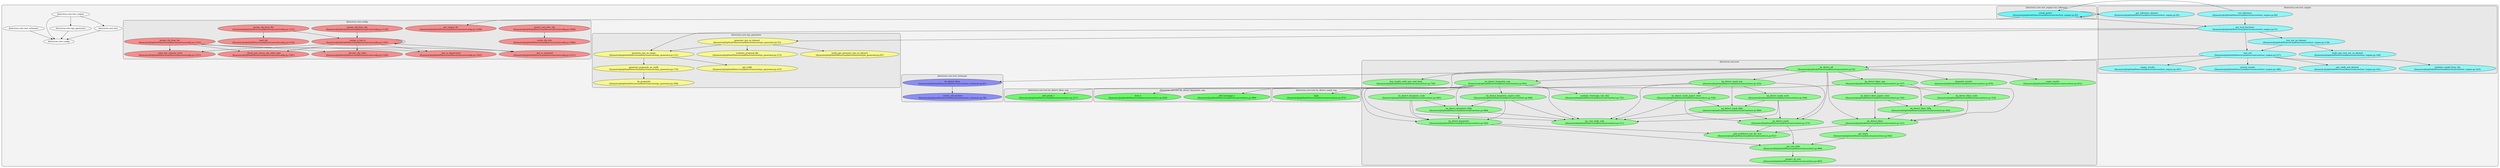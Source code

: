 digraph G {
    graph [rankdir=TB, clusterrank="local"];
    subgraph cluster_G {

        graph [style="filled,rounded",fillcolor="#80808018", label=""];
        detectron__core__config [label="detectron.core.config", style="filled", fillcolor="#ffffffb2", fontcolor="#000000", group="0"];
        detectron__core__rpn_generator [label="detectron.core.rpn_generator", style="filled", fillcolor="#ffffffb2", fontcolor="#000000", group="1"];
        detectron__core__test [label="detectron.core.test", style="filled", fillcolor="#ffffffb2", fontcolor="#000000", group="2"];
        detectron__core__test_engine [label="detectron.core.test_engine", style="filled", fillcolor="#ffffffb2", fontcolor="#000000", group="3"];
        detectron__core__test_retinanet [label="detectron.core.test_retinanet", style="filled", fillcolor="#ffffffb2", fontcolor="#000000", group="4"];
        subgraph cluster_detectron__core__config {

            graph [style="filled,rounded",fillcolor="#80808018", label="detectron.core.config"];
            detectron__core__config___check_and_coerce_cfg_value_type [label="_check_and_coerce_cfg_value_type\n(/home/avijit/github/Detectron/detectron/core/config.py:1261)", style="filled", fillcolor="#ff6565b2", fontcolor="#000000", group="0"];
        }
        subgraph cluster_detectron__core__config {

            graph [style="filled,rounded",fillcolor="#80808018", label="detectron.core.config"];
            detectron__core__config___decode_cfg_value [label="_decode_cfg_value\n(/home/avijit/github/Detectron/detectron/core/config.py:1228)", style="filled", fillcolor="#ff6565b2", fontcolor="#000000", group="0"];
        }
        subgraph cluster_detectron__core__config {

            graph [style="filled,rounded",fillcolor="#80808018", label="detectron.core.config"];
            detectron__core__config___key_is_deprecated [label="_key_is_deprecated\n(/home/avijit/github/Detectron/detectron/core/config.py:1202)", style="filled", fillcolor="#ff6565b2", fontcolor="#000000", group="0"];
        }
        subgraph cluster_detectron__core__config {

            graph [style="filled,rounded",fillcolor="#80808018", label="detectron.core.config"];
            detectron__core__config___key_is_renamed [label="_key_is_renamed\n(/home/avijit/github/Detectron/detectron/core/config.py:1211)", style="filled", fillcolor="#ff6565b2", fontcolor="#000000", group="0"];
        }
        subgraph cluster_detectron__core__config {

            graph [style="filled,rounded",fillcolor="#80808018", label="detectron.core.config"];
            detectron__core__config___merge_a_into_b [label="_merge_a_into_b\n(/home/avijit/github/Detectron/detectron/core/config.py:1167)", style="filled", fillcolor="#ff6565b2", fontcolor="#000000", group="0"];
        }
        subgraph cluster_detectron__core__config {

            graph [style="filled,rounded",fillcolor="#80808018", label="detectron.core.config"];
            detectron__core__config___raise_key_rename_error [label="_raise_key_rename_error\n(/home/avijit/github/Detectron/detectron/core/config.py:1215)", style="filled", fillcolor="#ff6565b2", fontcolor="#000000", group="0"];
        }
        subgraph cluster_detectron__core__config {

            graph [style="filled,rounded",fillcolor="#80808018", label="detectron.core.config"];
            detectron__core__config__assert_and_infer_cfg [label="assert_and_infer_cfg\n(/home/avijit/github/Detectron/detectron/core/config.py:1068)", style="filled", fillcolor="#ff6565b2", fontcolor="#000000", group="0"];
        }
        subgraph cluster_detectron__core__config {

            graph [style="filled,rounded",fillcolor="#80808018", label="detectron.core.config"];
            detectron__core__config__cache_cfg_urls [label="cache_cfg_urls\n(/home/avijit/github/Detectron/detectron/core/config.py:1086)", style="filled", fillcolor="#ff6565b2", fontcolor="#000000", group="0"];
        }
        subgraph cluster_detectron__core__config {

            graph [style="filled,rounded",fillcolor="#80808018", label="detectron.core.config"];
            detectron__core__config__get_output_dir [label="get_output_dir\n(/home/avijit/github/Detectron/detectron/core/config.py:1100)", style="filled", fillcolor="#ff6565b2", fontcolor="#000000", group="0"];
        }
        subgraph cluster_detectron__core__config {

            graph [style="filled,rounded",fillcolor="#80808018", label="detectron.core.config"];
            detectron__core__config__load_cfg [label="load_cfg\n(/home/avijit/github/Detectron/detectron/core/config.py:1114)", style="filled", fillcolor="#ff6565b2", fontcolor="#000000", group="0"];
        }
        subgraph cluster_detectron__core__config {

            graph [style="filled,rounded",fillcolor="#80808018", label="detectron.core.config"];
            detectron__core__config__merge_cfg_from_cfg [label="merge_cfg_from_cfg\n(/home/avijit/github/Detectron/detectron/core/config.py:1138)", style="filled", fillcolor="#ff6565b2", fontcolor="#000000", group="0"];
        }
        subgraph cluster_detectron__core__config {

            graph [style="filled,rounded",fillcolor="#80808018", label="detectron.core.config"];
            detectron__core__config__merge_cfg_from_file [label="merge_cfg_from_file\n(/home/avijit/github/Detectron/detectron/core/config.py:1131)", style="filled", fillcolor="#ff6565b2", fontcolor="#000000", group="0"];
        }
        subgraph cluster_detectron__core__config {

            graph [style="filled,rounded",fillcolor="#80808018", label="detectron.core.config"];
            detectron__core__config__merge_cfg_from_list [label="merge_cfg_from_list\n(/home/avijit/github/Detectron/detectron/core/config.py:1143)", style="filled", fillcolor="#ff6565b2", fontcolor="#000000", group="0"];
        }
        subgraph cluster_detectron__core__rpn_generator {

            graph [style="filled,rounded",fillcolor="#80808018", label="detectron.core.rpn_generator"];
            detectron__core__rpn_generator__evaluate_proposal_file [label="evaluate_proposal_file\n(/home/avijit/github/Detectron/detectron/core/rpn_generator.py:272)", style="filled", fillcolor="#feff65b2", fontcolor="#000000", group="1"];
        }
        subgraph cluster_detectron__core__rpn_generator {

            graph [style="filled,rounded",fillcolor="#80808018", label="detectron.core.rpn_generator"];
            detectron__core__rpn_generator__generate_proposals_on_roidb [label="generate_proposals_on_roidb\n(/home/avijit/github/Detectron/detectron/core/rpn_generator.py:170)", style="filled", fillcolor="#feff65b2", fontcolor="#000000", group="1"];
        }
        subgraph cluster_detectron__core__rpn_generator {

            graph [style="filled,rounded",fillcolor="#80808018", label="detectron.core.rpn_generator"];
            detectron__core__rpn_generator__generate_rpn_on_dataset [label="generate_rpn_on_dataset\n(/home/avijit/github/Detectron/detectron/core/rpn_generator.py:55)", style="filled", fillcolor="#feff65b2", fontcolor="#000000", group="1"];
        }
        subgraph cluster_detectron__core__rpn_generator {

            graph [style="filled,rounded",fillcolor="#80808018", label="detectron.core.rpn_generator"];
            detectron__core__rpn_generator__generate_rpn_on_range [label="generate_rpn_on_range\n(/home/avijit/github/Detectron/detectron/core/rpn_generator.py:121)", style="filled", fillcolor="#feff65b2", fontcolor="#000000", group="1"];
        }
        subgraph cluster_detectron__core__rpn_generator {

            graph [style="filled,rounded",fillcolor="#80808018", label="detectron.core.rpn_generator"];
            detectron__core__rpn_generator__get_roidb [label="get_roidb\n(/home/avijit/github/Detectron/detectron/core/rpn_generator.py:253)", style="filled", fillcolor="#feff65b2", fontcolor="#000000", group="1"];
        }
        subgraph cluster_detectron__core__rpn_generator {

            graph [style="filled,rounded",fillcolor="#80808018", label="detectron.core.rpn_generator"];
            detectron__core__rpn_generator__im_proposals [label="im_proposals\n(/home/avijit/github/Detectron/detectron/core/rpn_generator.py:208)", style="filled", fillcolor="#feff65b2", fontcolor="#000000", group="1"];
        }
        subgraph cluster_detectron__core__rpn_generator {

            graph [style="filled,rounded",fillcolor="#80808018", label="detectron.core.rpn_generator"];
            detectron__core__rpn_generator__multi_gpu_generate_rpn_on_dataset [label="multi_gpu_generate_rpn_on_dataset\n(/home/avijit/github/Detectron/detectron/core/rpn_generator.py:87)", style="filled", fillcolor="#feff65b2", fontcolor="#000000", group="1"];
        }
        subgraph cluster_detectron__core__test {

            graph [style="filled,rounded",fillcolor="#80808018", label="detectron.core.test"];
            detectron__core__test___add_multilevel_rois_for_test [label="_add_multilevel_rois_for_test\n(/home/avijit/github/Detectron/detectron/core/test.py:921)", style="filled", fillcolor="#65ff65b2", fontcolor="#000000", group="2"];
        }
        subgraph cluster_detectron__core__test {

            graph [style="filled,rounded",fillcolor="#80808018", label="detectron.core.test"];
            detectron__core__test___get_blobs [label="_get_blobs\n(/home/avijit/github/Detectron/detectron/core/test.py:942)", style="filled", fillcolor="#65ff65b2", fontcolor="#000000", group="2"];
        }
        subgraph cluster_detectron__core__test {

            graph [style="filled,rounded",fillcolor="#80808018", label="detectron.core.test"];
            detectron__core__test___get_rois_blob [label="_get_rois_blob\n(/home/avijit/github/Detectron/detectron/core/test.py:889)", style="filled", fillcolor="#65ff65b2", fontcolor="#000000", group="2"];
        }
        subgraph cluster_detectron__core__test {

            graph [style="filled,rounded",fillcolor="#80808018", label="detectron.core.test"];
            detectron__core__test___project_im_rois [label="_project_im_rois\n(/home/avijit/github/Detectron/detectron/core/test.py:905)", style="filled", fillcolor="#65ff65b2", fontcolor="#000000", group="2"];
        }
        subgraph cluster_detectron__core__test {

            graph [style="filled,rounded",fillcolor="#80808018", label="detectron.core.test"];
            detectron__core__test__box_results_with_nms_and_limit [label="box_results_with_nms_and_limit\n(/home/avijit/github/Detectron/detectron/core/test.py:749)", style="filled", fillcolor="#65ff65b2", fontcolor="#000000", group="2"];
        }
        subgraph cluster_detectron__core__test {

            graph [style="filled,rounded",fillcolor="#80808018", label="detectron.core.test"];
            detectron__core__test__combine_heatmaps_size_dep [label="combine_heatmaps_size_dep\n(/home/avijit/github/Detectron/detectron/core/test.py:721)", style="filled", fillcolor="#65ff65b2", fontcolor="#000000", group="2"];
        }
        subgraph cluster_detectron__core__test {

            graph [style="filled,rounded",fillcolor="#80808018", label="detectron.core.test"];
            detectron__core__test__im_conv_body_only [label="im_conv_body_only\n(/home/avijit/github/Detectron/detectron/core/test.py:111)", style="filled", fillcolor="#65ff65b2", fontcolor="#000000", group="2"];
        }
        subgraph cluster_detectron__core__test {

            graph [style="filled,rounded",fillcolor="#80808018", label="detectron.core.test"];
            detectron__core__test__im_detect_all [label="im_detect_all\n(/home/avijit/github/Detectron/detectron/core/test.py:52)", style="filled", fillcolor="#65ff65b2", fontcolor="#000000", group="2"];
        }
        subgraph cluster_detectron__core__test {

            graph [style="filled,rounded",fillcolor="#80808018", label="detectron.core.test"];
            detectron__core__test__im_detect_bbox [label="im_detect_bbox\n(/home/avijit/github/Detectron/detectron/core/test.py:121)", style="filled", fillcolor="#65ff65b2", fontcolor="#000000", group="2"];
        }
        subgraph cluster_detectron__core__test {

            graph [style="filled,rounded",fillcolor="#80808018", label="detectron.core.test"];
            detectron__core__test__im_detect_bbox_aspect_ratio [label="im_detect_bbox_aspect_ratio\n(/home/avijit/github/Detectron/detectron/core/test.py:336)", style="filled", fillcolor="#65ff65b2", fontcolor="#000000", group="2"];
        }
        subgraph cluster_detectron__core__test {

            graph [style="filled,rounded",fillcolor="#80808018", label="detectron.core.test"];
            detectron__core__test__im_detect_bbox_aug [label="im_detect_bbox_aug\n(/home/avijit/github/Detectron/detectron/core/test.py:197)", style="filled", fillcolor="#65ff65b2", fontcolor="#000000", group="2"];
        }
        subgraph cluster_detectron__core__test {

            graph [style="filled,rounded",fillcolor="#80808018", label="detectron.core.test"];
            detectron__core__test__im_detect_bbox_hflip [label="im_detect_bbox_hflip\n(/home/avijit/github/Detectron/detectron/core/test.py:294)", style="filled", fillcolor="#65ff65b2", fontcolor="#000000", group="2"];
        }
        subgraph cluster_detectron__core__test {

            graph [style="filled,rounded",fillcolor="#80808018", label="detectron.core.test"];
            detectron__core__test__im_detect_bbox_scale [label="im_detect_bbox_scale\n(/home/avijit/github/Detectron/detectron/core/test.py:319)", style="filled", fillcolor="#65ff65b2", fontcolor="#000000", group="2"];
        }
        subgraph cluster_detectron__core__test {

            graph [style="filled,rounded",fillcolor="#80808018", label="detectron.core.test"];
            detectron__core__test__im_detect_keypoints [label="im_detect_keypoints\n(/home/avijit/github/Detectron/detectron/core/test.py:540)", style="filled", fillcolor="#65ff65b2", fontcolor="#000000", group="2"];
        }
        subgraph cluster_detectron__core__test {

            graph [style="filled,rounded",fillcolor="#80808018", label="detectron.core.test"];
            detectron__core__test__im_detect_keypoints_aspect_ratio [label="im_detect_keypoints_aspect_ratio\n(/home/avijit/github/Detectron/detectron/core/test.py:699)", style="filled", fillcolor="#65ff65b2", fontcolor="#000000", group="2"];
        }
        subgraph cluster_detectron__core__test {

            graph [style="filled,rounded",fillcolor="#80808018", label="detectron.core.test"];
            detectron__core__test__im_detect_keypoints_aug [label="im_detect_keypoints_aug\n(/home/avijit/github/Detectron/detectron/core/test.py:581)", style="filled", fillcolor="#65ff65b2", fontcolor="#000000", group="2"];
        }
        subgraph cluster_detectron__core__test {

            graph [style="filled,rounded",fillcolor="#80808018", label="detectron.core.test"];
            detectron__core__test__im_detect_keypoints_hflip [label="im_detect_keypoints_hflip\n(/home/avijit/github/Detectron/detectron/core/test.py:668)", style="filled", fillcolor="#65ff65b2", fontcolor="#000000", group="2"];
        }
        subgraph cluster_detectron__core__test {

            graph [style="filled,rounded",fillcolor="#80808018", label="detectron.core.test"];
            detectron__core__test__im_detect_keypoints_scale [label="im_detect_keypoints_scale\n(/home/avijit/github/Detectron/detectron/core/test.py:685)", style="filled", fillcolor="#65ff65b2", fontcolor="#000000", group="2"];
        }
        subgraph cluster_detectron__core__test {

            graph [style="filled,rounded",fillcolor="#80808018", label="detectron.core.test"];
            detectron__core__test__im_detect_mask [label="im_detect_mask\n(/home/avijit/github/Detectron/detectron/core/test.py:373)", style="filled", fillcolor="#65ff65b2", fontcolor="#000000", group="2"];
        }
        subgraph cluster_detectron__core__test {

            graph [style="filled,rounded",fillcolor="#80808018", label="detectron.core.test"];
            detectron__core__test__im_detect_mask_aspect_ratio [label="im_detect_mask_aspect_ratio\n(/home/avijit/github/Detectron/detectron/core/test.py:520)", style="filled", fillcolor="#65ff65b2", fontcolor="#000000", group="2"];
        }
        subgraph cluster_detectron__core__test {

            graph [style="filled,rounded",fillcolor="#80808018", label="detectron.core.test"];
            detectron__core__test__im_detect_mask_aug [label="im_detect_mask_aug\n(/home/avijit/github/Detectron/detectron/core/test.py:416)", style="filled", fillcolor="#65ff65b2", fontcolor="#000000", group="2"];
        }
        subgraph cluster_detectron__core__test {

            graph [style="filled,rounded",fillcolor="#80808018", label="detectron.core.test"];
            detectron__core__test__im_detect_mask_hflip [label="im_detect_mask_hflip\n(/home/avijit/github/Detectron/detectron/core/test.py:489)", style="filled", fillcolor="#65ff65b2", fontcolor="#000000", group="2"];
        }
        subgraph cluster_detectron__core__test {

            graph [style="filled,rounded",fillcolor="#80808018", label="detectron.core.test"];
            detectron__core__test__im_detect_mask_scale [label="im_detect_mask_scale\n(/home/avijit/github/Detectron/detectron/core/test.py:506)", style="filled", fillcolor="#65ff65b2", fontcolor="#000000", group="2"];
        }
        subgraph cluster_detectron__core__test {

            graph [style="filled,rounded",fillcolor="#80808018", label="detectron.core.test"];
            detectron__core__test__keypoint_results [label="keypoint_results\n(/home/avijit/github/Detectron/detectron/core/test.py:870)", style="filled", fillcolor="#65ff65b2", fontcolor="#000000", group="2"];
        }
        subgraph cluster_detectron__core__test {

            graph [style="filled,rounded",fillcolor="#80808018", label="detectron.core.test"];
            detectron__core__test__segm_results [label="segm_results\n(/home/avijit/github/Detectron/detectron/core/test.py:812)", style="filled", fillcolor="#65ff65b2", fontcolor="#000000", group="2"];
        }
        subgraph cluster_detectron__core__test__im_detect_bbox_aug {

            graph [style="filled,rounded",fillcolor="#80808018", label="detectron.core.test.im_detect_bbox_aug"];
            detectron__core__test__im_detect_bbox_aug__add_preds_t [label="add_preds_t\n(/home/avijit/github/Detectron/detectron/core/test.py:217)", style="filled", fillcolor="#32ff32b2", fontcolor="#000000", group="2"];
        }
        subgraph cluster_detectron__core__test__im_detect_keypoints_aug {

            graph [style="filled,rounded",fillcolor="#80808018", label="detectron.core.test.im_detect_keypoints_aug"];
            detectron__core__test__im_detect_keypoints_aug__add_heatmaps_t [label="add_heatmaps_t\n(/home/avijit/github/Detectron/detectron/core/test.py:599)", style="filled", fillcolor="#32ff32b2", fontcolor="#000000", group="2"];
        }
        subgraph cluster_detectron__core__test__im_detect_keypoints_aug {

            graph [style="filled,rounded",fillcolor="#80808018", label="detectron.core.test.im_detect_keypoints_aug"];
            detectron__core__test__im_detect_keypoints_aug__heur_f [label="heur_f\n(/home/avijit/github/Detectron/detectron/core/test.py:654)", style="filled", fillcolor="#32ff32b2", fontcolor="#000000", group="2"];
        }
        subgraph cluster_detectron__core__test__im_detect_mask_aug {

            graph [style="filled,rounded",fillcolor="#80808018", label="detectron.core.test.im_detect_mask_aug"];
            detectron__core__test__im_detect_mask_aug__logit [label="logit\n(/home/avijit/github/Detectron/detectron/core/test.py:475)", style="filled", fillcolor="#32ff32b2", fontcolor="#000000", group="2"];
        }
        subgraph cluster_detectron__core__test_engine {

            graph [style="filled,rounded",fillcolor="#80808018", label="detectron.core.test_engine"];
            detectron__core__test_engine__empty_results [label="empty_results\n(/home/avijit/github/Detectron/detectron/core/test_engine.py:367)", style="filled", fillcolor="#65feffb2", fontcolor="#000000", group="3"];
        }
        subgraph cluster_detectron__core__test_engine {

            graph [style="filled,rounded",fillcolor="#80808018", label="detectron.core.test_engine"];
            detectron__core__test_engine__extend_results [label="extend_results\n(/home/avijit/github/Detectron/detectron/core/test_engine.py:389)", style="filled", fillcolor="#65feffb2", fontcolor="#000000", group="3"];
        }
        subgraph cluster_detectron__core__test_engine {

            graph [style="filled,rounded",fillcolor="#80808018", label="detectron.core.test_engine"];
            detectron__core__test_engine__get_eval_functions [label="get_eval_functions\n(/home/avijit/github/Detectron/detectron/core/test_engine.py:51)", style="filled", fillcolor="#65feffb2", fontcolor="#000000", group="3"];
        }
        subgraph cluster_detectron__core__test_engine {

            graph [style="filled,rounded",fillcolor="#80808018", label="detectron.core.test_engine"];
            detectron__core__test_engine__get_inference_dataset [label="get_inference_dataset\n(/home/avijit/github/Detectron/detectron/core/test_engine.py:65)", style="filled", fillcolor="#65feffb2", fontcolor="#000000", group="3"];
        }
        subgraph cluster_detectron__core__test_engine {

            graph [style="filled,rounded",fillcolor="#80808018", label="detectron.core.test_engine"];
            detectron__core__test_engine__get_roidb_and_dataset [label="get_roidb_and_dataset\n(/home/avijit/github/Detectron/detectron/core/test_engine.py:341)", style="filled", fillcolor="#65feffb2", fontcolor="#000000", group="3"];
        }
        subgraph cluster_detectron__core__test_engine {

            graph [style="filled,rounded",fillcolor="#80808018", label="detectron.core.test_engine"];
            detectron__core__test_engine__initialize_model_from_cfg [label="initialize_model_from_cfg\n(/home/avijit/github/Detectron/detectron/core/test_engine.py:323)", style="filled", fillcolor="#65feffb2", fontcolor="#000000", group="3"];
        }
        subgraph cluster_detectron__core__test_engine {

            graph [style="filled,rounded",fillcolor="#80808018", label="detectron.core.test_engine"];
            detectron__core__test_engine__multi_gpu_test_net_on_dataset [label="multi_gpu_test_net_on_dataset\n(/home/avijit/github/Detectron/detectron/core/test_engine.py:168)", style="filled", fillcolor="#65feffb2", fontcolor="#000000", group="3"];
        }
        subgraph cluster_detectron__core__test_engine {

            graph [style="filled,rounded",fillcolor="#80808018", label="detectron.core.test_engine"];
            detectron__core__test_engine__run_inference [label="run_inference\n(/home/avijit/github/Detectron/detectron/core/test_engine.py:84)", style="filled", fillcolor="#65feffb2", fontcolor="#000000", group="3"];
        }
        subgraph cluster_detectron__core__test_engine {

            graph [style="filled,rounded",fillcolor="#80808018", label="detectron.core.test_engine"];
            detectron__core__test_engine__test_net [label="test_net\n(/home/avijit/github/Detectron/detectron/core/test_engine.py:217)", style="filled", fillcolor="#65feffb2", fontcolor="#000000", group="3"];
        }
        subgraph cluster_detectron__core__test_engine {

            graph [style="filled,rounded",fillcolor="#80808018", label="detectron.core.test_engine"];
            detectron__core__test_engine__test_net_on_dataset [label="test_net_on_dataset\n(/home/avijit/github/Detectron/detectron/core/test_engine.py:139)", style="filled", fillcolor="#65feffb2", fontcolor="#000000", group="3"];
        }
        subgraph cluster_detectron__core__test_engine__run_inference {

            graph [style="filled,rounded",fillcolor="#80808018", label="detectron.core.test_engine.run_inference"];
            detectron__core__test_engine__run_inference__result_getter [label="result_getter\n(/home/avijit/github/Detectron/detectron/core/test_engine.py:92)", style="filled", fillcolor="#32feffb2", fontcolor="#000000", group="3"];
        }
        subgraph cluster_detectron__core__test_retinanet {

            graph [style="filled,rounded",fillcolor="#80808018", label="detectron.core.test_retinanet"];
            detectron__core__test_retinanet___create_cell_anchors [label="_create_cell_anchors\n(/home/avijit/github/Detectron/detectron/core/test_retinanet.py:38)", style="filled", fillcolor="#6565ffb2", fontcolor="#000000", group="4"];
        }
        subgraph cluster_detectron__core__test_retinanet {

            graph [style="filled,rounded",fillcolor="#80808018", label="detectron.core.test_retinanet"];
            detectron__core__test_retinanet__im_detect_bbox [label="im_detect_bbox\n(/home/avijit/github/Detectron/detectron/core/test_retinanet.py:67)", style="filled", fillcolor="#6565ffb2", fontcolor="#000000", group="4"];
        }
    }
        detectron__core__config__assert_and_infer_cfg -> detectron__core__config__cache_cfg_urls [style="solid", color="#000000"];
        detectron__core__config__merge_cfg_from_file -> detectron__core__config___merge_a_into_b [style="solid", color="#000000"];
        detectron__core__config__merge_cfg_from_file -> detectron__core__config__load_cfg [style="solid", color="#000000"];
        detectron__core__config__merge_cfg_from_cfg -> detectron__core__config___merge_a_into_b [style="solid", color="#000000"];
        detectron__core__config__merge_cfg_from_list -> detectron__core__config___check_and_coerce_cfg_value_type [style="solid", color="#000000"];
        detectron__core__config__merge_cfg_from_list -> detectron__core__config___raise_key_rename_error [style="solid", color="#000000"];
        detectron__core__config__merge_cfg_from_list -> detectron__core__config___key_is_renamed [style="solid", color="#000000"];
        detectron__core__config__merge_cfg_from_list -> detectron__core__config___decode_cfg_value [style="solid", color="#000000"];
        detectron__core__config__merge_cfg_from_list -> detectron__core__config___key_is_deprecated [style="solid", color="#000000"];
        detectron__core__config___merge_a_into_b -> detectron__core__config___key_is_renamed [style="solid", color="#000000"];
        detectron__core__config___merge_a_into_b -> detectron__core__config___raise_key_rename_error [style="solid", color="#000000"];
        detectron__core__config___merge_a_into_b -> detectron__core__config___decode_cfg_value [style="solid", color="#000000"];
        detectron__core__config___merge_a_into_b -> detectron__core__config___check_and_coerce_cfg_value_type [style="solid", color="#000000"];
        detectron__core__config___merge_a_into_b -> detectron__core__config___merge_a_into_b [style="solid", color="#000000"];
        detectron__core__config___merge_a_into_b -> detectron__core__config___key_is_deprecated [style="solid", color="#000000"];
        detectron__core__rpn_generator -> detectron__core__config [style="solid", color="#000000"];
        detectron__core__rpn_generator__generate_rpn_on_dataset -> detectron__core__rpn_generator__multi_gpu_generate_rpn_on_dataset [style="solid", color="#000000"];
        detectron__core__rpn_generator__generate_rpn_on_dataset -> detectron__core__rpn_generator__generate_rpn_on_range [style="solid", color="#000000"];
        detectron__core__rpn_generator__generate_rpn_on_dataset -> detectron__core__rpn_generator__evaluate_proposal_file [style="solid", color="#000000"];
        detectron__core__rpn_generator__generate_rpn_on_range -> detectron__core__rpn_generator__get_roidb [style="solid", color="#000000"];
        detectron__core__rpn_generator__generate_rpn_on_range -> detectron__core__rpn_generator__generate_proposals_on_roidb [style="solid", color="#000000"];
        detectron__core__rpn_generator__generate_proposals_on_roidb -> detectron__core__rpn_generator__im_proposals [style="solid", color="#000000"];
        detectron__core__test_engine -> detectron__core__test [style="solid", color="#000000"];
        detectron__core__test_engine -> detectron__core__config [style="solid", color="#000000"];
        detectron__core__test_engine -> detectron__core__rpn_generator [style="solid", color="#000000"];
        detectron__core__test_engine__get_eval_functions -> detectron__core__test_engine__test_net [style="solid", color="#000000"];
        detectron__core__test_engine__get_eval_functions -> detectron__core__rpn_generator__generate_rpn_on_range [style="solid", color="#000000"];
        detectron__core__test_engine__get_eval_functions -> detectron__core__test_engine__test_net_on_dataset [style="solid", color="#000000"];
        detectron__core__test_engine__get_eval_functions -> detectron__core__rpn_generator__generate_rpn_on_dataset [style="solid", color="#000000"];
        detectron__core__test_engine__run_inference -> detectron__core__test_engine__get_eval_functions [style="solid", color="#000000"];
        detectron__core__test_engine__run_inference -> detectron__core__test_engine__run_inference__result_getter [style="solid", color="#000000"];
        detectron__core__test_engine__run_inference__result_getter -> detectron__core__test_engine__get_eval_functions [style="solid", color="#000000"];
        detectron__core__test_engine__run_inference__result_getter -> detectron__core__test_engine__run_inference__result_getter [style="solid", color="#000000"];
        detectron__core__test_engine__run_inference__result_getter -> detectron__core__test_engine__get_inference_dataset [style="solid", color="#000000"];
        detectron__core__test_engine__run_inference__result_getter -> detectron__core__config__get_output_dir [style="solid", color="#000000"];
        detectron__core__test_engine__test_net_on_dataset -> detectron__core__test_engine__test_net [style="solid", color="#000000"];
        detectron__core__test_engine__test_net_on_dataset -> detectron__core__test_engine__multi_gpu_test_net_on_dataset [style="solid", color="#000000"];
        detectron__core__test_engine__test_net -> detectron__core__test_engine__initialize_model_from_cfg [style="solid", color="#000000"];
        detectron__core__test_engine__test_net -> detectron__core__test__im_detect_all [style="solid", color="#000000"];
        detectron__core__test_engine__test_net -> detectron__core__test_engine__get_roidb_and_dataset [style="solid", color="#000000"];
        detectron__core__test_engine__test_net -> detectron__core__test_engine__empty_results [style="solid", color="#000000"];
        detectron__core__test_engine__test_net -> detectron__core__test_engine__extend_results [style="solid", color="#000000"];
        detectron__core__test -> detectron__core__config [style="solid", color="#000000"];
        detectron__core__test__im_detect_all -> detectron__core__test__im_detect_mask_aug [style="solid", color="#000000"];
        detectron__core__test__im_detect_all -> detectron__core__test__keypoint_results [style="solid", color="#000000"];
        detectron__core__test__im_detect_all -> detectron__core__test_retinanet__im_detect_bbox [style="solid", color="#000000"];
        detectron__core__test__im_detect_all -> detectron__core__test__im_detect_bbox [style="solid", color="#000000"];
        detectron__core__test__im_detect_all -> detectron__core__test__im_detect_bbox_aug [style="solid", color="#000000"];
        detectron__core__test__im_detect_all -> detectron__core__test__im_detect_keypoints [style="solid", color="#000000"];
        detectron__core__test__im_detect_all -> detectron__core__test__box_results_with_nms_and_limit [style="solid", color="#000000"];
        detectron__core__test__im_detect_all -> detectron__core__test__segm_results [style="solid", color="#000000"];
        detectron__core__test__im_detect_all -> detectron__core__test__im_detect_keypoints_aug [style="solid", color="#000000"];
        detectron__core__test__im_detect_all -> detectron__core__test__im_detect_mask [style="solid", color="#000000"];
        detectron__core__test__im_detect_bbox -> detectron__core__test___add_multilevel_rois_for_test [style="solid", color="#000000"];
        detectron__core__test__im_detect_bbox -> detectron__core__test___get_blobs [style="solid", color="#000000"];
        detectron__core__test__im_detect_bbox_aug -> detectron__core__test__im_detect_bbox_aug__add_preds_t [style="solid", color="#000000"];
        detectron__core__test__im_detect_bbox_aug -> detectron__core__test__im_detect_bbox_hflip [style="solid", color="#000000"];
        detectron__core__test__im_detect_bbox_aug -> detectron__core__test__im_detect_bbox [style="solid", color="#000000"];
        detectron__core__test__im_detect_bbox_aug -> detectron__core__test__im_detect_bbox_scale [style="solid", color="#000000"];
        detectron__core__test__im_detect_bbox_aug -> detectron__core__test__im_detect_bbox_aspect_ratio [style="solid", color="#000000"];
        detectron__core__test__im_detect_bbox_hflip -> detectron__core__test__im_detect_bbox [style="solid", color="#000000"];
        detectron__core__test__im_detect_bbox_scale -> detectron__core__test__im_detect_bbox [style="solid", color="#000000"];
        detectron__core__test__im_detect_bbox_scale -> detectron__core__test__im_detect_bbox_hflip [style="solid", color="#000000"];
        detectron__core__test__im_detect_bbox_aspect_ratio -> detectron__core__test__im_detect_bbox [style="solid", color="#000000"];
        detectron__core__test__im_detect_bbox_aspect_ratio -> detectron__core__test__im_detect_bbox_hflip [style="solid", color="#000000"];
        detectron__core__test__im_detect_mask -> detectron__core__test___add_multilevel_rois_for_test [style="solid", color="#000000"];
        detectron__core__test__im_detect_mask -> detectron__core__test___get_rois_blob [style="solid", color="#000000"];
        detectron__core__test__im_detect_mask_aug -> detectron__core__test__im_detect_mask_hflip [style="solid", color="#000000"];
        detectron__core__test__im_detect_mask_aug -> detectron__core__test__im_conv_body_only [style="solid", color="#000000"];
        detectron__core__test__im_detect_mask_aug -> detectron__core__test__im_detect_mask_scale [style="solid", color="#000000"];
        detectron__core__test__im_detect_mask_aug -> detectron__core__test__im_detect_mask_aspect_ratio [style="solid", color="#000000"];
        detectron__core__test__im_detect_mask_aug -> detectron__core__test__im_detect_mask_aug__logit [style="solid", color="#000000"];
        detectron__core__test__im_detect_mask_aug -> detectron__core__test__im_detect_mask [style="solid", color="#000000"];
        detectron__core__test__im_detect_mask_hflip -> detectron__core__test__im_conv_body_only [style="solid", color="#000000"];
        detectron__core__test__im_detect_mask_hflip -> detectron__core__test__im_detect_mask [style="solid", color="#000000"];
        detectron__core__test__im_detect_mask_scale -> detectron__core__test__im_detect_mask_hflip [style="solid", color="#000000"];
        detectron__core__test__im_detect_mask_scale -> detectron__core__test__im_conv_body_only [style="solid", color="#000000"];
        detectron__core__test__im_detect_mask_scale -> detectron__core__test__im_detect_mask [style="solid", color="#000000"];
        detectron__core__test__im_detect_mask_aspect_ratio -> detectron__core__test__im_detect_mask_hflip [style="solid", color="#000000"];
        detectron__core__test__im_detect_mask_aspect_ratio -> detectron__core__test__im_conv_body_only [style="solid", color="#000000"];
        detectron__core__test__im_detect_mask_aspect_ratio -> detectron__core__test__im_detect_mask [style="solid", color="#000000"];
        detectron__core__test__im_detect_keypoints -> detectron__core__test___add_multilevel_rois_for_test [style="solid", color="#000000"];
        detectron__core__test__im_detect_keypoints -> detectron__core__test___get_rois_blob [style="solid", color="#000000"];
        detectron__core__test__im_detect_keypoints_aug -> detectron__core__test__im_detect_keypoints_hflip [style="solid", color="#000000"];
        detectron__core__test__im_detect_keypoints_aug -> detectron__core__test__im_detect_keypoints_aug__add_heatmaps_t [style="solid", color="#000000"];
        detectron__core__test__im_detect_keypoints_aug -> detectron__core__test__im_detect_keypoints_aug__heur_f [style="solid", color="#000000"];
        detectron__core__test__im_detect_keypoints_aug -> detectron__core__test__im_conv_body_only [style="solid", color="#000000"];
        detectron__core__test__im_detect_keypoints_aug -> detectron__core__test__im_detect_keypoints_scale [style="solid", color="#000000"];
        detectron__core__test__im_detect_keypoints_aug -> detectron__core__test__im_detect_keypoints_aspect_ratio [style="solid", color="#000000"];
        detectron__core__test__im_detect_keypoints_aug -> detectron__core__test__combine_heatmaps_size_dep [style="solid", color="#000000"];
        detectron__core__test__im_detect_keypoints_aug -> detectron__core__test__im_detect_keypoints [style="solid", color="#000000"];
        detectron__core__test__im_detect_keypoints_hflip -> detectron__core__test__im_conv_body_only [style="solid", color="#000000"];
        detectron__core__test__im_detect_keypoints_hflip -> detectron__core__test__im_detect_keypoints [style="solid", color="#000000"];
        detectron__core__test__im_detect_keypoints_scale -> detectron__core__test__im_detect_keypoints_hflip [style="solid", color="#000000"];
        detectron__core__test__im_detect_keypoints_scale -> detectron__core__test__im_conv_body_only [style="solid", color="#000000"];
        detectron__core__test__im_detect_keypoints_scale -> detectron__core__test__im_detect_keypoints [style="solid", color="#000000"];
        detectron__core__test__im_detect_keypoints_aspect_ratio -> detectron__core__test__im_detect_keypoints_hflip [style="solid", color="#000000"];
        detectron__core__test__im_detect_keypoints_aspect_ratio -> detectron__core__test__im_conv_body_only [style="solid", color="#000000"];
        detectron__core__test__im_detect_keypoints_aspect_ratio -> detectron__core__test__im_detect_keypoints [style="solid", color="#000000"];
        detectron__core__test___get_rois_blob -> detectron__core__test___project_im_rois [style="solid", color="#000000"];
        detectron__core__test___get_blobs -> detectron__core__test___get_rois_blob [style="solid", color="#000000"];
        detectron__core__test_retinanet -> detectron__core__config [style="solid", color="#000000"];
        detectron__core__test_retinanet__im_detect_bbox -> detectron__core__test_retinanet___create_cell_anchors [style="solid", color="#000000"];
    }
